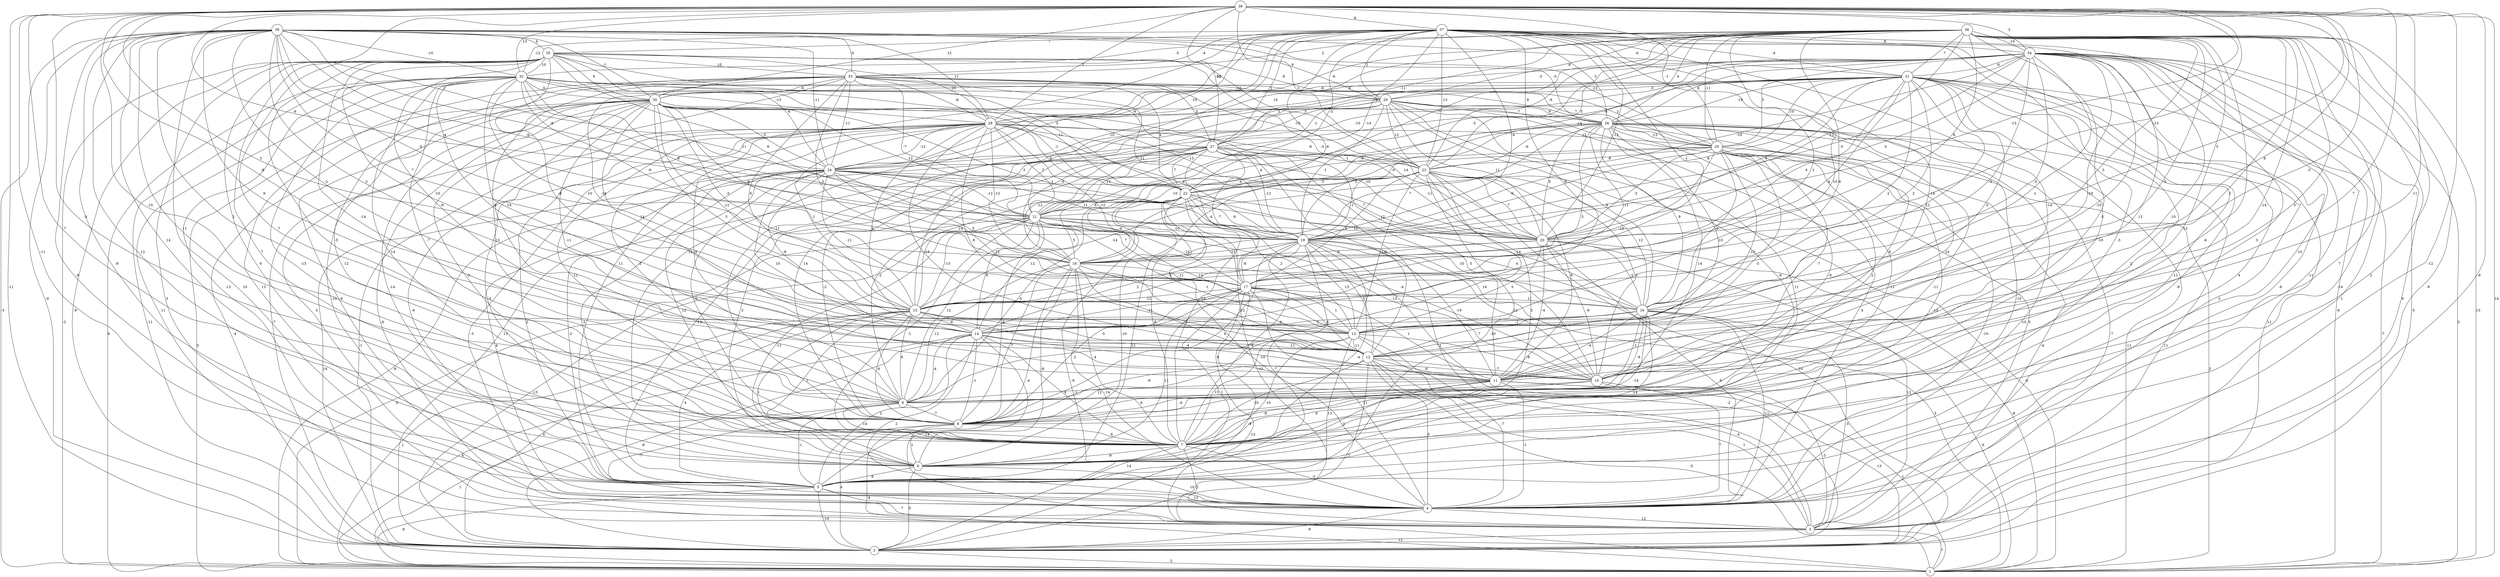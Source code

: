 graph { 
	 fontname="Helvetica,Arial,sans-serif" 
	 node [shape = circle]; 
	 39 -- 1 [label = "-3"];
	 39 -- 2 [label = "-9"];
	 39 -- 3 [label = "10"];
	 39 -- 4 [label = "-6"];
	 39 -- 5 [label = "-8"];
	 39 -- 6 [label = "-12"];
	 39 -- 7 [label = "14"];
	 39 -- 8 [label = "-11"];
	 39 -- 9 [label = "2"];
	 39 -- 12 [label = "9"];
	 39 -- 13 [label = "3"];
	 39 -- 14 [label = "-2"];
	 39 -- 15 [label = "7"];
	 39 -- 18 [label = "6"];
	 39 -- 19 [label = "-4"];
	 39 -- 20 [label = "-9"];
	 39 -- 21 [label = "-8"];
	 39 -- 24 [label = "-11"];
	 39 -- 25 [label = "-13"];
	 39 -- 26 [label = "-5"];
	 39 -- 28 [label = "11"];
	 39 -- 29 [label = "9"];
	 39 -- 30 [label = "-1"];
	 39 -- 31 [label = "-6"];
	 39 -- 32 [label = "-10"];
	 39 -- 33 [label = "9"];
	 39 -- 35 [label = "4"];
	 38 -- 1 [label = "14"];
	 38 -- 2 [label = "-11"];
	 38 -- 3 [label = "-8"];
	 38 -- 4 [label = "-12"];
	 38 -- 5 [label = "-11"];
	 38 -- 7 [label = "7"];
	 38 -- 8 [label = "-3"];
	 38 -- 9 [label = "-10"];
	 38 -- 10 [label = "11"];
	 38 -- 11 [label = "7"];
	 38 -- 13 [label = "-5"];
	 38 -- 14 [label = "-8"];
	 38 -- 15 [label = "3"];
	 38 -- 16 [label = "8"];
	 38 -- 17 [label = "5"];
	 38 -- 19 [label = "-13"];
	 38 -- 20 [label = "-13"];
	 38 -- 21 [label = "9"];
	 38 -- 23 [label = "2"];
	 38 -- 24 [label = "1"];
	 38 -- 25 [label = "-1"];
	 38 -- 27 [label = "-12"];
	 38 -- 28 [label = "5"];
	 38 -- 30 [label = "12"];
	 38 -- 32 [label = "-13"];
	 38 -- 34 [label = "2"];
	 38 -- 37 [label = "-6"];
	 37 -- 1 [label = "-6"];
	 37 -- 3 [label = "-8"];
	 37 -- 4 [label = "4"];
	 37 -- 5 [label = "11"];
	 37 -- 6 [label = "11"];
	 37 -- 7 [label = "-3"];
	 37 -- 8 [label = "-11"];
	 37 -- 10 [label = "-14"];
	 37 -- 12 [label = "-14"];
	 37 -- 13 [label = "10"];
	 37 -- 14 [label = "6"];
	 37 -- 17 [label = "-1"];
	 37 -- 18 [label = "-6"];
	 37 -- 19 [label = "-4"];
	 37 -- 20 [label = "-12"];
	 37 -- 21 [label = "-14"];
	 37 -- 22 [label = "-3"];
	 37 -- 23 [label = "-13"];
	 37 -- 24 [label = "-10"];
	 37 -- 26 [label = "3"];
	 37 -- 27 [label = "1"];
	 37 -- 28 [label = "-10"];
	 37 -- 29 [label = "2"];
	 37 -- 31 [label = "-4"];
	 37 -- 32 [label = "-12"];
	 37 -- 33 [label = "-4"];
	 37 -- 34 [label = "8"];
	 37 -- 35 [label = "7"];
	 36 -- 1 [label = "13"];
	 36 -- 2 [label = "9"];
	 36 -- 3 [label = "-9"];
	 36 -- 4 [label = "2"];
	 36 -- 5 [label = "7"];
	 36 -- 7 [label = "-6"];
	 36 -- 8 [label = "13"];
	 36 -- 9 [label = "-5"];
	 36 -- 10 [label = "5"];
	 36 -- 11 [label = "-14"];
	 36 -- 12 [label = "2"];
	 36 -- 13 [label = "-5"];
	 36 -- 14 [label = "6"];
	 36 -- 15 [label = "1"];
	 36 -- 16 [label = "3"];
	 36 -- 19 [label = "-12"];
	 36 -- 20 [label = "8"];
	 36 -- 21 [label = "-5"];
	 36 -- 22 [label = "-7"];
	 36 -- 23 [label = "-6"];
	 36 -- 24 [label = "14"];
	 36 -- 25 [label = "-11"];
	 36 -- 26 [label = "4"];
	 36 -- 27 [label = "-11"];
	 36 -- 28 [label = "-6"];
	 36 -- 29 [label = "-6"];
	 36 -- 31 [label = "7"];
	 36 -- 32 [label = "-5"];
	 36 -- 33 [label = "2"];
	 36 -- 34 [label = "-10"];
	 35 -- 1 [label = "-3"];
	 35 -- 2 [label = "-9"];
	 35 -- 3 [label = "3"];
	 35 -- 6 [label = "9"];
	 35 -- 7 [label = "7"];
	 35 -- 8 [label = "-5"];
	 35 -- 9 [label = "-7"];
	 35 -- 11 [label = "-14"];
	 35 -- 12 [label = "-9"];
	 35 -- 13 [label = "-8"];
	 35 -- 14 [label = "-10"];
	 35 -- 19 [label = "8"];
	 35 -- 20 [label = "-3"];
	 35 -- 22 [label = "5"];
	 35 -- 23 [label = "3"];
	 35 -- 24 [label = "-6"];
	 35 -- 28 [label = "-10"];
	 35 -- 29 [label = "8"];
	 35 -- 30 [label = "9"];
	 35 -- 32 [label = "10"];
	 35 -- 33 [label = "10"];
	 34 -- 1 [label = "3"];
	 34 -- 2 [label = "-5"];
	 34 -- 3 [label = "-1"];
	 34 -- 4 [label = "-14"];
	 34 -- 5 [label = "-11"];
	 34 -- 7 [label = "-10"];
	 34 -- 8 [label = "3"];
	 34 -- 10 [label = "-10"];
	 34 -- 11 [label = "13"];
	 34 -- 12 [label = "-10"];
	 34 -- 13 [label = "-10"];
	 34 -- 14 [label = "-1"];
	 34 -- 15 [label = "-2"];
	 34 -- 16 [label = "-5"];
	 34 -- 19 [label = "-3"];
	 34 -- 20 [label = "5"];
	 34 -- 21 [label = "-10"];
	 34 -- 22 [label = "-14"];
	 34 -- 23 [label = "5"];
	 34 -- 24 [label = "5"];
	 34 -- 25 [label = "3"];
	 34 -- 26 [label = "8"];
	 34 -- 28 [label = "-6"];
	 34 -- 30 [label = "-3"];
	 34 -- 31 [label = "-8"];
	 33 -- 2 [label = "-7"];
	 33 -- 4 [label = "-10"];
	 33 -- 5 [label = "13"];
	 33 -- 7 [label = "12"];
	 33 -- 9 [label = "13"];
	 33 -- 15 [label = "-14"];
	 33 -- 16 [label = "6"];
	 33 -- 17 [label = "-3"];
	 33 -- 19 [label = "-11"];
	 33 -- 21 [label = "-7"];
	 33 -- 22 [label = "4"];
	 33 -- 23 [label = "-10"];
	 33 -- 24 [label = "-11"];
	 33 -- 25 [label = "2"];
	 33 -- 27 [label = "3"];
	 33 -- 28 [label = "-6"];
	 33 -- 29 [label = "-13"];
	 33 -- 30 [label = "-9"];
	 32 -- 1 [label = "6"];
	 32 -- 2 [label = "-11"];
	 32 -- 3 [label = "11"];
	 32 -- 5 [label = "-13"];
	 32 -- 7 [label = "-13"];
	 32 -- 8 [label = "14"];
	 32 -- 9 [label = "-7"];
	 32 -- 13 [label = "14"];
	 32 -- 14 [label = "-8"];
	 32 -- 15 [label = "10"];
	 32 -- 18 [label = "-9"];
	 32 -- 19 [label = "8"];
	 32 -- 20 [label = "-13"];
	 32 -- 21 [label = "11"];
	 32 -- 22 [label = "-11"];
	 32 -- 25 [label = "7"];
	 32 -- 26 [label = "8"];
	 32 -- 27 [label = "-9"];
	 32 -- 28 [label = "-13"];
	 32 -- 30 [label = "-5"];
	 31 -- 1 [label = "-7"];
	 31 -- 2 [label = "11"];
	 31 -- 4 [label = "-3"];
	 31 -- 5 [label = "-9"];
	 31 -- 6 [label = "-11"];
	 31 -- 7 [label = "2"];
	 31 -- 9 [label = "-10"];
	 31 -- 13 [label = "-5"];
	 31 -- 14 [label = "12"];
	 31 -- 15 [label = "2"];
	 31 -- 16 [label = "2"];
	 31 -- 17 [label = "-4"];
	 31 -- 18 [label = "4"];
	 31 -- 19 [label = "8"];
	 31 -- 20 [label = "4"];
	 31 -- 24 [label = "-10"];
	 31 -- 25 [label = "10"];
	 31 -- 26 [label = "-10"];
	 31 -- 27 [label = "-6"];
	 31 -- 28 [label = "6"];
	 31 -- 29 [label = "-3"];
	 31 -- 30 [label = "6"];
	 30 -- 1 [label = "5"];
	 30 -- 2 [label = "-4"];
	 30 -- 3 [label = "-6"];
	 30 -- 4 [label = "5"];
	 30 -- 5 [label = "-6"];
	 30 -- 6 [label = "-14"];
	 30 -- 7 [label = "-3"];
	 30 -- 9 [label = "1"];
	 30 -- 10 [label = "-11"];
	 30 -- 13 [label = "5"];
	 30 -- 14 [label = "14"];
	 30 -- 15 [label = "-12"];
	 30 -- 17 [label = "-3"];
	 30 -- 18 [label = "-9"];
	 30 -- 19 [label = "3"];
	 30 -- 20 [label = "14"];
	 30 -- 21 [label = "12"];
	 30 -- 22 [label = "-1"];
	 30 -- 24 [label = "-5"];
	 30 -- 26 [label = "-7"];
	 29 -- 1 [label = "-11"];
	 29 -- 2 [label = "13"];
	 29 -- 3 [label = "5"];
	 29 -- 4 [label = "4"];
	 29 -- 6 [label = "11"];
	 29 -- 7 [label = "-9"];
	 29 -- 8 [label = "14"];
	 29 -- 15 [label = "-7"];
	 29 -- 16 [label = "9"];
	 29 -- 18 [label = "-9"];
	 29 -- 19 [label = "-1"];
	 29 -- 20 [label = "11"];
	 29 -- 23 [label = "12"];
	 29 -- 24 [label = "10"];
	 29 -- 26 [label = "9"];
	 29 -- 27 [label = "-1"];
	 28 -- 2 [label = "-1"];
	 28 -- 3 [label = "-3"];
	 28 -- 4 [label = "2"];
	 28 -- 5 [label = "-6"];
	 28 -- 6 [label = "-3"];
	 28 -- 8 [label = "12"];
	 28 -- 9 [label = "-2"];
	 28 -- 10 [label = "13"];
	 28 -- 11 [label = "-8"];
	 28 -- 12 [label = "8"];
	 28 -- 14 [label = "4"];
	 28 -- 15 [label = "1"];
	 28 -- 17 [label = "-12"];
	 28 -- 18 [label = "-12"];
	 28 -- 19 [label = "4"];
	 28 -- 20 [label = "-10"];
	 28 -- 21 [label = "7"];
	 28 -- 22 [label = "9"];
	 28 -- 23 [label = "-8"];
	 28 -- 24 [label = "-12"];
	 28 -- 25 [label = "12"];
	 27 -- 1 [label = "-8"];
	 27 -- 3 [label = "1"];
	 27 -- 5 [label = "-13"];
	 27 -- 6 [label = "2"];
	 27 -- 7 [label = "13"];
	 27 -- 8 [label = "-2"];
	 27 -- 9 [label = "-2"];
	 27 -- 10 [label = "5"];
	 27 -- 11 [label = "10"];
	 27 -- 12 [label = "1"];
	 27 -- 15 [label = "-14"];
	 27 -- 17 [label = "-7"];
	 27 -- 18 [label = "-12"];
	 27 -- 19 [label = "-12"];
	 27 -- 20 [label = "-11"];
	 27 -- 21 [label = "11"];
	 27 -- 22 [label = "7"];
	 27 -- 23 [label = "-1"];
	 26 -- 2 [label = "11"];
	 26 -- 3 [label = "-7"];
	 26 -- 4 [label = "10"];
	 26 -- 6 [label = "-10"];
	 26 -- 7 [label = "-11"];
	 26 -- 8 [label = "-9"];
	 26 -- 9 [label = "14"];
	 26 -- 10 [label = "14"];
	 26 -- 11 [label = "-6"];
	 26 -- 12 [label = "10"];
	 26 -- 15 [label = "3"];
	 26 -- 16 [label = "9"];
	 26 -- 17 [label = "-11"];
	 26 -- 18 [label = "7"];
	 26 -- 19 [label = "-3"];
	 26 -- 20 [label = "5"];
	 26 -- 21 [label = "4"];
	 26 -- 22 [label = "-8"];
	 26 -- 23 [label = "-6"];
	 26 -- 25 [label = "-13"];
	 25 -- 1 [label = "2"];
	 25 -- 3 [label = "-4"];
	 25 -- 4 [label = "-10"];
	 25 -- 6 [label = "-13"];
	 25 -- 8 [label = "-11"];
	 25 -- 9 [label = "2"];
	 25 -- 10 [label = "-7"];
	 25 -- 11 [label = "-3"];
	 25 -- 12 [label = "-12"];
	 25 -- 15 [label = "-10"];
	 25 -- 16 [label = "-5"];
	 25 -- 19 [label = "-6"];
	 25 -- 20 [label = "-3"];
	 25 -- 21 [label = "-4"];
	 25 -- 22 [label = "6"];
	 25 -- 23 [label = "-8"];
	 24 -- 2 [label = "14"];
	 24 -- 4 [label = "4"];
	 24 -- 5 [label = "-2"];
	 24 -- 6 [label = "-2"];
	 24 -- 7 [label = "12"];
	 24 -- 8 [label = "-9"];
	 24 -- 12 [label = "10"];
	 24 -- 13 [label = "12"];
	 24 -- 14 [label = "-8"];
	 24 -- 15 [label = "-11"];
	 24 -- 16 [label = "7"];
	 24 -- 17 [label = "5"];
	 24 -- 19 [label = "11"];
	 24 -- 20 [label = "-7"];
	 24 -- 21 [label = "-12"];
	 24 -- 22 [label = "-1"];
	 23 -- 1 [label = "-6"];
	 23 -- 2 [label = "10"];
	 23 -- 5 [label = "-10"];
	 23 -- 7 [label = "2"];
	 23 -- 9 [label = "14"];
	 23 -- 10 [label = "3"];
	 23 -- 11 [label = "8"];
	 23 -- 13 [label = "-14"];
	 23 -- 15 [label = "-14"];
	 23 -- 16 [label = "12"];
	 23 -- 17 [label = "3"];
	 23 -- 18 [label = "-4"];
	 23 -- 19 [label = "-1"];
	 23 -- 20 [label = "7"];
	 23 -- 21 [label = "10"];
	 23 -- 22 [label = "3"];
	 22 -- 2 [label = "-9"];
	 22 -- 3 [label = "-10"];
	 22 -- 4 [label = "-10"];
	 22 -- 5 [label = "12"];
	 22 -- 6 [label = "-10"];
	 22 -- 7 [label = "-6"];
	 22 -- 9 [label = "-5"];
	 22 -- 10 [label = "-4"];
	 22 -- 13 [label = "2"];
	 22 -- 14 [label = "12"];
	 22 -- 16 [label = "-14"];
	 22 -- 18 [label = "-9"];
	 22 -- 19 [label = "9"];
	 22 -- 20 [label = "12"];
	 22 -- 21 [label = "8"];
	 21 -- 1 [label = "9"];
	 21 -- 2 [label = "-13"];
	 21 -- 6 [label = "-11"];
	 21 -- 7 [label = "-1"];
	 21 -- 8 [label = "-4"];
	 21 -- 9 [label = "12"];
	 21 -- 10 [label = "-13"];
	 21 -- 12 [label = "-1"];
	 21 -- 13 [label = "14"];
	 21 -- 14 [label = "9"];
	 21 -- 15 [label = "-13"];
	 21 -- 16 [label = "4"];
	 21 -- 17 [label = "-10"];
	 21 -- 18 [label = "5"];
	 21 -- 19 [label = "-10"];
	 21 -- 20 [label = "12"];
	 20 -- 1 [label = "-8"];
	 20 -- 3 [label = "12"];
	 20 -- 4 [label = "9"];
	 20 -- 10 [label = "-9"];
	 20 -- 11 [label = "-4"];
	 20 -- 13 [label = "5"];
	 20 -- 15 [label = "-4"];
	 20 -- 16 [label = "-2"];
	 20 -- 18 [label = "-8"];
	 19 -- 1 [label = "5"];
	 19 -- 2 [label = "-2"];
	 19 -- 5 [label = "-7"];
	 19 -- 6 [label = "-4"];
	 19 -- 7 [label = "-8"];
	 19 -- 8 [label = "4"];
	 19 -- 10 [label = "12"];
	 19 -- 11 [label = "-10"];
	 19 -- 12 [label = "5"];
	 19 -- 13 [label = "13"];
	 19 -- 14 [label = "2"];
	 19 -- 17 [label = "-8"];
	 19 -- 18 [label = "-12"];
	 18 -- 4 [label = "-14"];
	 18 -- 5 [label = "-4"];
	 18 -- 6 [label = "-8"];
	 18 -- 7 [label = "-4"];
	 18 -- 8 [label = "-7"];
	 18 -- 9 [label = "12"];
	 18 -- 11 [label = "-3"];
	 18 -- 12 [label = "-12"];
	 18 -- 17 [label = "-11"];
	 17 -- 1 [label = "-12"];
	 17 -- 2 [label = "-9"];
	 17 -- 4 [label = "-11"];
	 17 -- 5 [label = "1"];
	 17 -- 6 [label = "11"];
	 17 -- 8 [label = "2"];
	 17 -- 11 [label = "1"];
	 17 -- 12 [label = "6"];
	 17 -- 13 [label = "1"];
	 17 -- 14 [label = "-11"];
	 17 -- 15 [label = "12"];
	 17 -- 16 [label = "11"];
	 16 -- 1 [label = "6"];
	 16 -- 3 [label = "-5"];
	 16 -- 4 [label = "-11"];
	 16 -- 6 [label = "-14"];
	 16 -- 7 [label = "-14"];
	 16 -- 9 [label = "-9"];
	 16 -- 10 [label = "-1"];
	 16 -- 11 [label = "-4"];
	 16 -- 12 [label = "7"];
	 16 -- 13 [label = "-1"];
	 16 -- 14 [label = "3"];
	 15 -- 1 [label = "1"];
	 15 -- 2 [label = "6"];
	 15 -- 5 [label = "4"];
	 15 -- 6 [label = "1"];
	 15 -- 7 [label = "1"];
	 15 -- 8 [label = "-8"];
	 15 -- 9 [label = "9"];
	 15 -- 11 [label = "-4"];
	 15 -- 12 [label = "-5"];
	 15 -- 13 [label = "-6"];
	 15 -- 14 [label = "-6"];
	 14 -- 1 [label = "4"];
	 14 -- 2 [label = "-8"];
	 14 -- 3 [label = "-14"];
	 14 -- 4 [label = "2"];
	 14 -- 5 [label = "2"];
	 14 -- 7 [label = "4"];
	 14 -- 8 [label = "-1"];
	 14 -- 9 [label = "-4"];
	 14 -- 10 [label = "6"];
	 14 -- 12 [label = "-11"];
	 13 -- 3 [label = "-4"];
	 13 -- 4 [label = "-7"];
	 13 -- 5 [label = "13"];
	 13 -- 6 [label = "10"];
	 13 -- 7 [label = "13"];
	 13 -- 8 [label = "-9"];
	 13 -- 10 [label = "-8"];
	 13 -- 12 [label = "11"];
	 12 -- 1 [label = "-5"];
	 12 -- 2 [label = "-7"];
	 12 -- 3 [label = "1"];
	 12 -- 4 [label = "5"];
	 12 -- 7 [label = "-10"];
	 12 -- 8 [label = "12"];
	 12 -- 10 [label = "-7"];
	 12 -- 11 [label = "-9"];
	 11 -- 1 [label = "1"];
	 11 -- 2 [label = "-13"];
	 11 -- 4 [label = "-1"];
	 11 -- 6 [label = "-3"];
	 11 -- 7 [label = "-9"];
	 11 -- 8 [label = "6"];
	 11 -- 9 [label = "-1"];
	 10 -- 3 [label = "-3"];
	 10 -- 4 [label = "7"];
	 10 -- 7 [label = "6"];
	 10 -- 8 [label = "-6"];
	 9 -- 1 [label = "1"];
	 9 -- 4 [label = "-7"];
	 9 -- 5 [label = "-1"];
	 9 -- 7 [label = "14"];
	 9 -- 8 [label = "-7"];
	 8 -- 1 [label = "-4"];
	 8 -- 2 [label = "4"];
	 8 -- 6 [label = "1"];
	 8 -- 7 [label = "6"];
	 7 -- 3 [label = "2"];
	 7 -- 4 [label = "-2"];
	 7 -- 5 [label = "14"];
	 7 -- 6 [label = "-9"];
	 6 -- 2 [label = "5"];
	 6 -- 4 [label = "10"];
	 6 -- 5 [label = "8"];
	 5 -- 1 [label = "-8"];
	 5 -- 2 [label = "-10"];
	 5 -- 3 [label = "-7"];
	 5 -- 4 [label = "13"];
	 4 -- 2 [label = "-9"];
	 4 -- 3 [label = "12"];
	 3 -- 1 [label = "7"];
	 3 -- 2 [label = "12"];
	 2 -- 1 [label = "-2"];
	 1;
	 2;
	 3;
	 4;
	 5;
	 6;
	 7;
	 8;
	 9;
	 10;
	 11;
	 12;
	 13;
	 14;
	 15;
	 16;
	 17;
	 18;
	 19;
	 20;
	 21;
	 22;
	 23;
	 24;
	 25;
	 26;
	 27;
	 28;
	 29;
	 30;
	 31;
	 32;
	 33;
	 34;
	 35;
	 36;
	 37;
	 38;
	 39;
}

